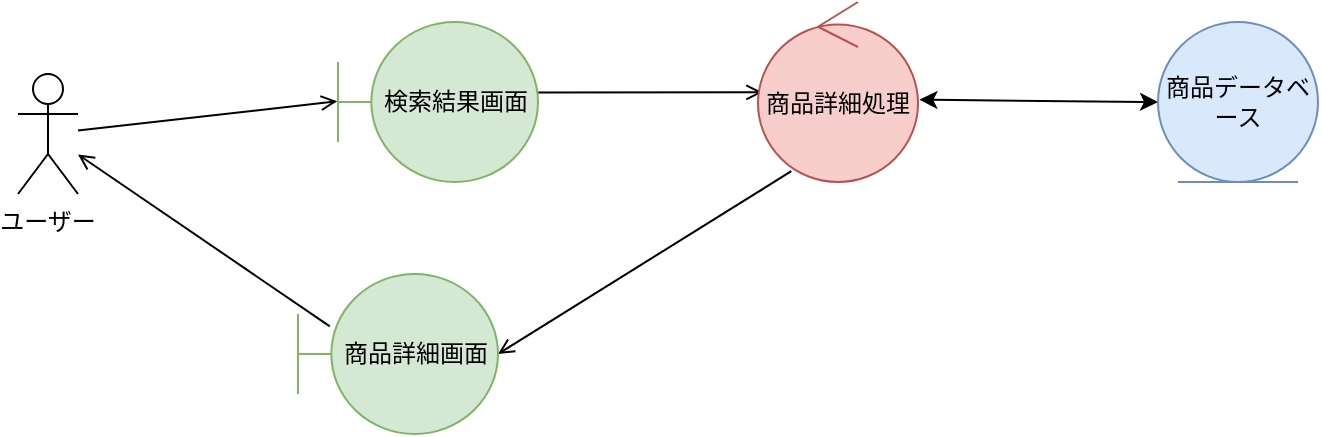 <mxfile>
    <diagram id="v7AksFhCZnxHJOZwIDM-" name="商品閲覧">
        <mxGraphModel dx="678" dy="359" grid="1" gridSize="10" guides="1" tooltips="1" connect="1" arrows="1" fold="1" page="1" pageScale="1" pageWidth="827" pageHeight="1169" math="0" shadow="0">
            <root>
                <mxCell id="0"/>
                <mxCell id="1" parent="0"/>
                <mxCell id="2" value="ユーザー" style="shape=umlActor;verticalLabelPosition=bottom;verticalAlign=top;" vertex="1" parent="1">
                    <mxGeometry x="50" y="50" width="30" height="60" as="geometry"/>
                </mxCell>
                <mxCell id="11" style="endArrow=open;entryX=-0.004;entryY=0.495;entryDx=0;entryDy=0;entryPerimeter=0;" edge="1" parent="1" source="2" target="17">
                    <mxGeometry relative="1" as="geometry">
                        <mxPoint x="210" y="64.153" as="targetPoint"/>
                    </mxGeometry>
                </mxCell>
                <mxCell id="12" style="endArrow=open;exitX=1;exitY=0.44;exitDx=0;exitDy=0;exitPerimeter=0;entryX=0.028;entryY=0.502;entryDx=0;entryDy=0;entryPerimeter=0;" edge="1" parent="1" source="17" target="18">
                    <mxGeometry relative="1" as="geometry">
                        <mxPoint x="420" y="65" as="sourcePoint"/>
                        <mxPoint x="410" y="65" as="targetPoint"/>
                    </mxGeometry>
                </mxCell>
                <mxCell id="13" style="endArrow=classic;startArrow=classic;exitX=1.009;exitY=0.543;exitDx=0;exitDy=0;exitPerimeter=0;entryX=0;entryY=0.5;entryDx=0;entryDy=0;" edge="1" parent="1" source="18" target="19">
                    <mxGeometry relative="1" as="geometry">
                        <mxPoint x="559.981" y="66.249" as="sourcePoint"/>
                        <mxPoint x="610.035" y="68.562" as="targetPoint"/>
                    </mxGeometry>
                </mxCell>
                <mxCell id="14" style="endArrow=open;exitX=0.208;exitY=0.94;exitDx=0;exitDy=0;entryX=1;entryY=0.5;entryDx=0;entryDy=0;entryPerimeter=0;exitPerimeter=0;" edge="1" parent="1" source="18" target="20">
                    <mxGeometry relative="1" as="geometry">
                        <mxPoint x="520" y="110" as="sourcePoint"/>
                        <mxPoint x="286" y="198.342" as="targetPoint"/>
                    </mxGeometry>
                </mxCell>
                <mxCell id="15" style="endArrow=open;exitX=0.159;exitY=0.327;exitDx=0;exitDy=0;exitPerimeter=0;" edge="1" parent="1" source="20" target="2">
                    <mxGeometry relative="1" as="geometry">
                        <mxPoint x="210" y="183.005" as="sourcePoint"/>
                    </mxGeometry>
                </mxCell>
                <mxCell id="17" value="検索結果画面" style="shape=umlBoundary;whiteSpace=wrap;html=1;fillColor=#d5e8d4;strokeColor=#82b366;" vertex="1" parent="1">
                    <mxGeometry x="210" y="24" width="100" height="80" as="geometry"/>
                </mxCell>
                <mxCell id="18" value="商品詳細処理" style="ellipse;shape=umlControl;whiteSpace=wrap;html=1;fillColor=#f8cecc;strokeColor=#b85450;" vertex="1" parent="1">
                    <mxGeometry x="420" y="14" width="80" height="90" as="geometry"/>
                </mxCell>
                <mxCell id="19" value="商品データベース" style="ellipse;shape=umlEntity;whiteSpace=wrap;html=1;fillColor=#dae8fc;strokeColor=#6c8ebf;" vertex="1" parent="1">
                    <mxGeometry x="620" y="24" width="80" height="80" as="geometry"/>
                </mxCell>
                <mxCell id="20" value="商品詳細画面" style="shape=umlBoundary;whiteSpace=wrap;html=1;fillColor=#d5e8d4;strokeColor=#82b366;" vertex="1" parent="1">
                    <mxGeometry x="190" y="150" width="100" height="80" as="geometry"/>
                </mxCell>
            </root>
        </mxGraphModel>
    </diagram>
</mxfile>